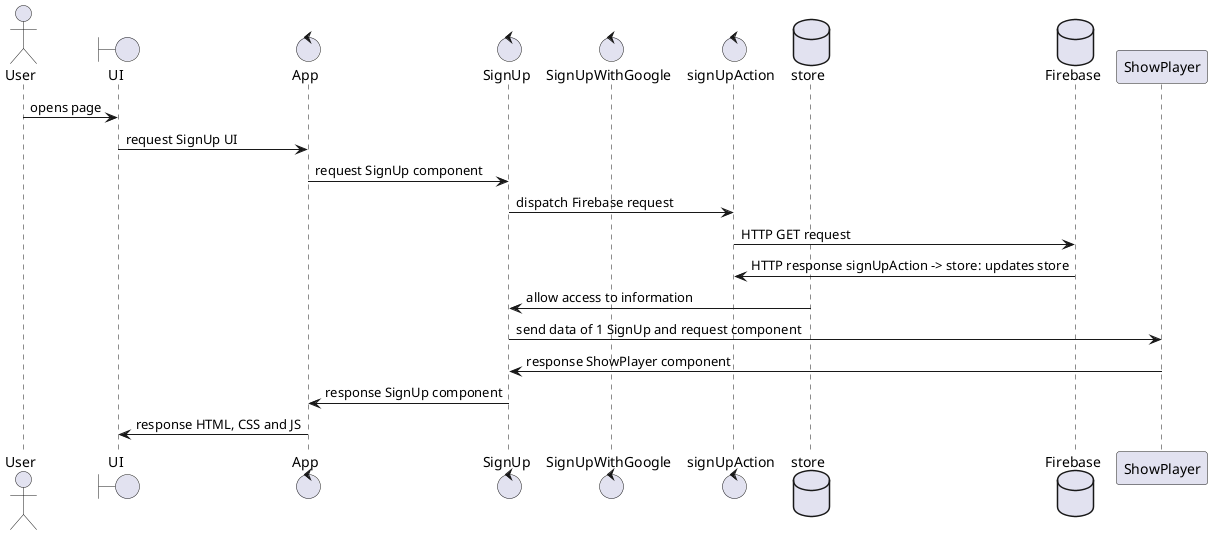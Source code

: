 @startuml

actor User
boundary UI
control App
control SignUp
control SignUpWithGoogle

control signUpAction
database store
database Firebase

User -> UI : opens page
UI -> App: request SignUp UI
App -> SignUp: request SignUp component
SignUp-> signUpAction: dispatch Firebase request 
signUpAction -> Firebase: HTTP GET request
Firebase -> signUpAction : HTTP response signUpAction -> store: updates store
store -> SignUp : allow access to information
SignUp -> ShowPlayer : send data of 1 SignUp and request component
ShowPlayer -> SignUp: response ShowPlayer component
SignUp -> App: response SignUp component

App -> UI: response HTML, CSS and JS
@enduml